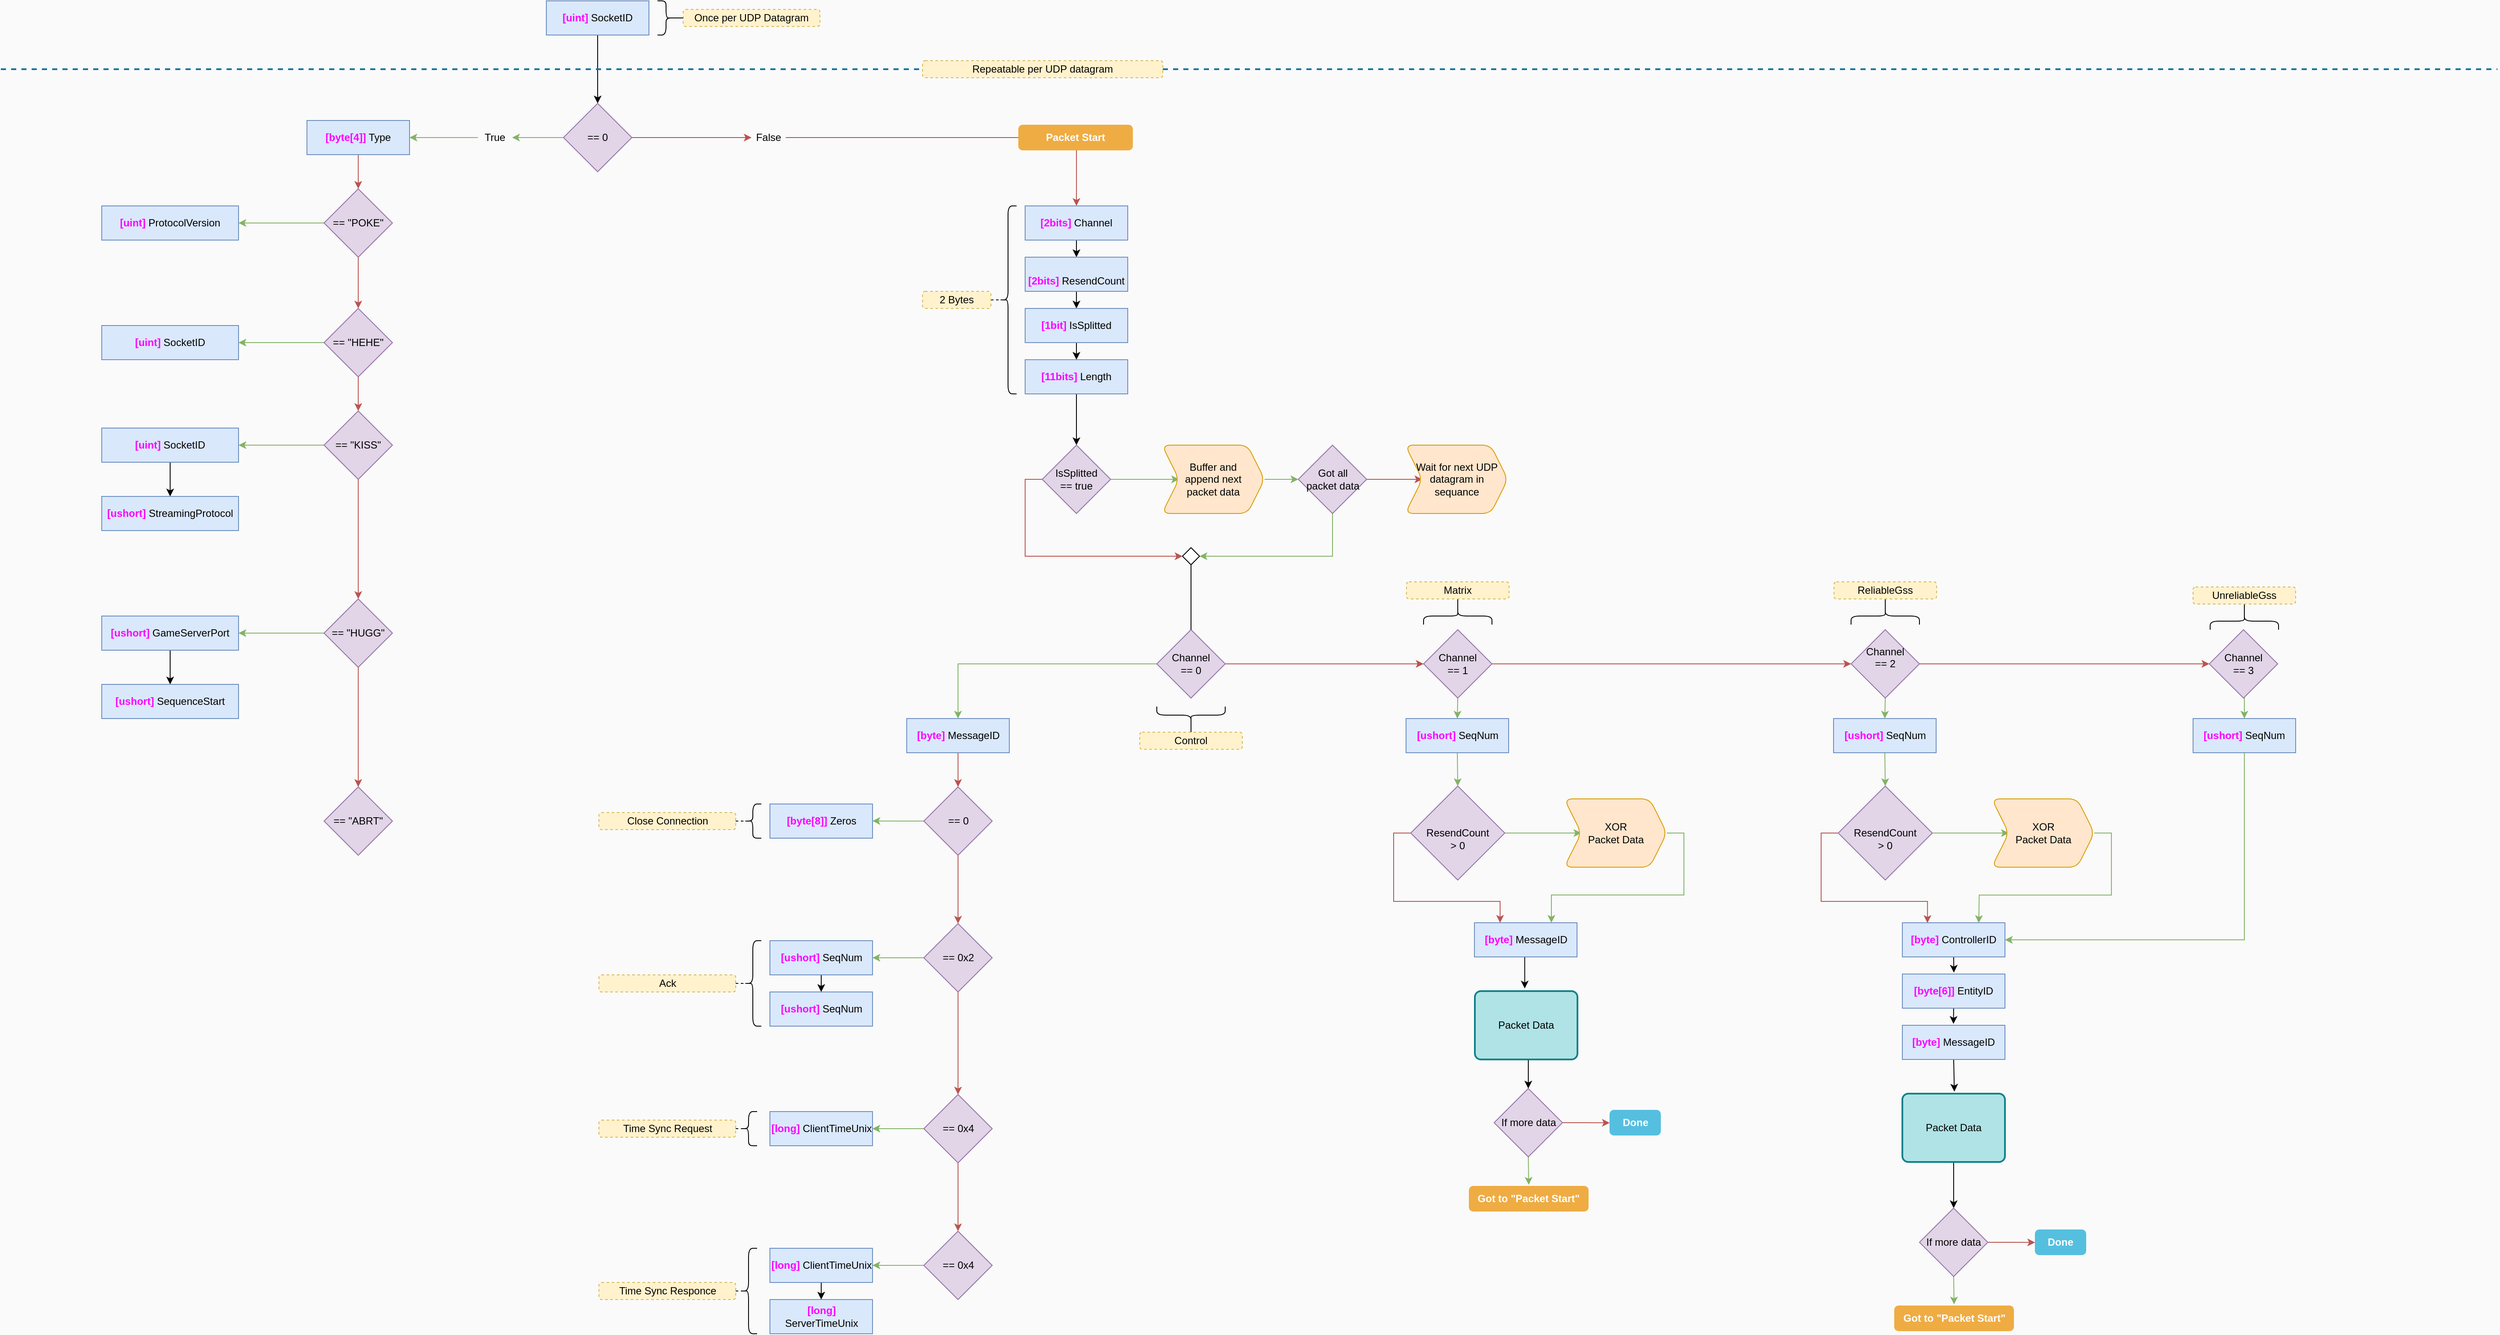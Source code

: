 <mxfile version="10.7.7" type="device"><diagram id="XU6tWNC5kM0793WoLSY4" name="Page-1"><mxGraphModel dx="3790" dy="2342" grid="0" gridSize="10" guides="1" tooltips="1" connect="1" arrows="1" fold="1" page="0" pageScale="1" pageWidth="850" pageHeight="1100" background="#FAFAFA" math="0" shadow="0"><root><mxCell id="0"/><mxCell id="1" parent="0"/><mxCell id="kHYOnAYjm4dUGrkL1IMa-3" style="edgeStyle=orthogonalEdgeStyle;rounded=0;orthogonalLoop=1;jettySize=auto;html=1;exitX=0.5;exitY=1;exitDx=0;exitDy=0;entryX=0.5;entryY=0;entryDx=0;entryDy=0;" parent="1" source="kHYOnAYjm4dUGrkL1IMa-1" target="kHYOnAYjm4dUGrkL1IMa-2" edge="1"><mxGeometry relative="1" as="geometry"/></mxCell><mxCell id="kHYOnAYjm4dUGrkL1IMa-1" value="&lt;div&gt;&lt;font color=&quot;#FF00FF&quot;&gt;&lt;b&gt;[uint]&lt;/b&gt;&lt;/font&gt; SocketID&lt;/div&gt;" style="rounded=0;whiteSpace=wrap;html=1;fillColor=#dae8fc;strokeColor=#6c8ebf;" parent="1" vertex="1"><mxGeometry x="360" y="-40" width="120" height="40" as="geometry"/></mxCell><mxCell id="kHYOnAYjm4dUGrkL1IMa-29" style="edgeStyle=orthogonalEdgeStyle;rounded=0;orthogonalLoop=1;jettySize=auto;html=1;exitX=0;exitY=0.5;exitDx=0;exitDy=0;fillColor=#d5e8d4;strokeColor=#82b366;" parent="1" source="kHYOnAYjm4dUGrkL1IMa-42" target="kHYOnAYjm4dUGrkL1IMa-4" edge="1"><mxGeometry relative="1" as="geometry"/></mxCell><mxCell id="kHYOnAYjm4dUGrkL1IMa-40" style="edgeStyle=orthogonalEdgeStyle;rounded=0;orthogonalLoop=1;jettySize=auto;html=1;exitX=1;exitY=0.5;exitDx=0;exitDy=0;entryX=0.5;entryY=0;entryDx=0;entryDy=0;fillColor=#f8cecc;strokeColor=#b85450;" parent="1" source="kHYOnAYjm4dUGrkL1IMa-45" target="kHYOnAYjm4dUGrkL1IMa-36" edge="1"><mxGeometry relative="1" as="geometry"/></mxCell><mxCell id="kHYOnAYjm4dUGrkL1IMa-2" value="== 0" style="rhombus;whiteSpace=wrap;html=1;fillColor=#e1d5e7;strokeColor=#9673a6;" parent="1" vertex="1"><mxGeometry x="380" y="80" width="80" height="80" as="geometry"/></mxCell><mxCell id="kHYOnAYjm4dUGrkL1IMa-6" style="edgeStyle=orthogonalEdgeStyle;rounded=0;orthogonalLoop=1;jettySize=auto;html=1;exitX=0.5;exitY=1;exitDx=0;exitDy=0;entryX=0.5;entryY=0;entryDx=0;entryDy=0;fillColor=#f8cecc;strokeColor=#b85450;" parent="1" source="kHYOnAYjm4dUGrkL1IMa-4" target="kHYOnAYjm4dUGrkL1IMa-5" edge="1"><mxGeometry relative="1" as="geometry"/></mxCell><mxCell id="kHYOnAYjm4dUGrkL1IMa-4" value="&lt;font color=&quot;#FF00FF&quot;&gt;&lt;b&gt;[byte[4]]&lt;/b&gt;&lt;/font&gt; Type" style="rounded=0;whiteSpace=wrap;html=1;fillColor=#dae8fc;strokeColor=#6c8ebf;" parent="1" vertex="1"><mxGeometry x="80" y="100" width="120" height="40" as="geometry"/></mxCell><mxCell id="kHYOnAYjm4dUGrkL1IMa-8" style="edgeStyle=orthogonalEdgeStyle;rounded=0;orthogonalLoop=1;jettySize=auto;html=1;entryX=1;entryY=0.5;entryDx=0;entryDy=0;fillColor=#d5e8d4;strokeColor=#82b366;" parent="1" source="kHYOnAYjm4dUGrkL1IMa-5" target="kHYOnAYjm4dUGrkL1IMa-7" edge="1"><mxGeometry relative="1" as="geometry"/></mxCell><mxCell id="kHYOnAYjm4dUGrkL1IMa-12" style="edgeStyle=orthogonalEdgeStyle;rounded=0;orthogonalLoop=1;jettySize=auto;html=1;exitX=0.5;exitY=1;exitDx=0;exitDy=0;entryX=0.5;entryY=0;entryDx=0;entryDy=0;fillColor=#f8cecc;strokeColor=#b85450;" parent="1" source="kHYOnAYjm4dUGrkL1IMa-5" target="kHYOnAYjm4dUGrkL1IMa-10" edge="1"><mxGeometry relative="1" as="geometry"/></mxCell><mxCell id="kHYOnAYjm4dUGrkL1IMa-5" value="== &quot;POKE&quot;" style="rhombus;whiteSpace=wrap;html=1;fillColor=#e1d5e7;strokeColor=#9673a6;" parent="1" vertex="1"><mxGeometry x="100" y="180" width="80" height="80" as="geometry"/></mxCell><mxCell id="kHYOnAYjm4dUGrkL1IMa-7" value="&lt;font color=&quot;#FF00FF&quot;&gt;&lt;b&gt;[uint]&lt;/b&gt;&lt;/font&gt; ProtocolVersion" style="rounded=0;whiteSpace=wrap;html=1;fillColor=#dae8fc;strokeColor=#6c8ebf;" parent="1" vertex="1"><mxGeometry x="-160" y="200" width="160" height="40" as="geometry"/></mxCell><mxCell id="kHYOnAYjm4dUGrkL1IMa-9" style="edgeStyle=orthogonalEdgeStyle;rounded=0;orthogonalLoop=1;jettySize=auto;html=1;entryX=1;entryY=0.5;entryDx=0;entryDy=0;fillColor=#d5e8d4;strokeColor=#82b366;" parent="1" source="kHYOnAYjm4dUGrkL1IMa-10" target="kHYOnAYjm4dUGrkL1IMa-11" edge="1"><mxGeometry relative="1" as="geometry"/></mxCell><mxCell id="kHYOnAYjm4dUGrkL1IMa-19" style="edgeStyle=orthogonalEdgeStyle;rounded=0;orthogonalLoop=1;jettySize=auto;html=1;exitX=0.5;exitY=1;exitDx=0;exitDy=0;entryX=0.5;entryY=0;entryDx=0;entryDy=0;fillColor=#f8cecc;strokeColor=#b85450;" parent="1" source="kHYOnAYjm4dUGrkL1IMa-10" target="kHYOnAYjm4dUGrkL1IMa-14" edge="1"><mxGeometry relative="1" as="geometry"/></mxCell><mxCell id="kHYOnAYjm4dUGrkL1IMa-10" value="== &quot;HEHE&quot;" style="rhombus;whiteSpace=wrap;html=1;fillColor=#e1d5e7;strokeColor=#9673a6;" parent="1" vertex="1"><mxGeometry x="100" y="320" width="80" height="80" as="geometry"/></mxCell><mxCell id="kHYOnAYjm4dUGrkL1IMa-11" value="&lt;font color=&quot;#FF00FF&quot;&gt;&lt;b&gt;[uint]&lt;/b&gt;&lt;/font&gt; SocketID" style="rounded=0;whiteSpace=wrap;html=1;fillColor=#dae8fc;strokeColor=#6c8ebf;" parent="1" vertex="1"><mxGeometry x="-160" y="340" width="160" height="40" as="geometry"/></mxCell><mxCell id="kHYOnAYjm4dUGrkL1IMa-13" style="edgeStyle=orthogonalEdgeStyle;rounded=0;orthogonalLoop=1;jettySize=auto;html=1;entryX=1;entryY=0.5;entryDx=0;entryDy=0;fillColor=#d5e8d4;strokeColor=#82b366;" parent="1" source="kHYOnAYjm4dUGrkL1IMa-14" target="kHYOnAYjm4dUGrkL1IMa-15" edge="1"><mxGeometry relative="1" as="geometry"/></mxCell><mxCell id="kHYOnAYjm4dUGrkL1IMa-22" style="edgeStyle=orthogonalEdgeStyle;rounded=0;orthogonalLoop=1;jettySize=auto;html=1;exitX=0.5;exitY=1;exitDx=0;exitDy=0;entryX=0.5;entryY=0;entryDx=0;entryDy=0;fillColor=#f8cecc;strokeColor=#b85450;" parent="1" source="kHYOnAYjm4dUGrkL1IMa-14" target="kHYOnAYjm4dUGrkL1IMa-17" edge="1"><mxGeometry relative="1" as="geometry"/></mxCell><mxCell id="kHYOnAYjm4dUGrkL1IMa-14" value="== &quot;KISS&quot;" style="rhombus;whiteSpace=wrap;html=1;fillColor=#e1d5e7;strokeColor=#9673a6;" parent="1" vertex="1"><mxGeometry x="100" y="440" width="80" height="80" as="geometry"/></mxCell><mxCell id="kHYOnAYjm4dUGrkL1IMa-21" style="edgeStyle=orthogonalEdgeStyle;rounded=0;orthogonalLoop=1;jettySize=auto;html=1;exitX=0.5;exitY=1;exitDx=0;exitDy=0;entryX=0.5;entryY=0;entryDx=0;entryDy=0;" parent="1" source="kHYOnAYjm4dUGrkL1IMa-15" target="kHYOnAYjm4dUGrkL1IMa-20" edge="1"><mxGeometry relative="1" as="geometry"/></mxCell><mxCell id="kHYOnAYjm4dUGrkL1IMa-15" value="&lt;font color=&quot;#FF00FF&quot;&gt;&lt;b&gt;[uint]&lt;/b&gt;&lt;/font&gt; SocketID" style="rounded=0;whiteSpace=wrap;html=1;fillColor=#dae8fc;strokeColor=#6c8ebf;" parent="1" vertex="1"><mxGeometry x="-160" y="460" width="160" height="40" as="geometry"/></mxCell><mxCell id="kHYOnAYjm4dUGrkL1IMa-16" style="edgeStyle=orthogonalEdgeStyle;rounded=0;orthogonalLoop=1;jettySize=auto;html=1;entryX=1;entryY=0.5;entryDx=0;entryDy=0;fillColor=#d5e8d4;strokeColor=#82b366;" parent="1" source="kHYOnAYjm4dUGrkL1IMa-17" target="kHYOnAYjm4dUGrkL1IMa-18" edge="1"><mxGeometry relative="1" as="geometry"/></mxCell><mxCell id="kHYOnAYjm4dUGrkL1IMa-27" style="edgeStyle=orthogonalEdgeStyle;rounded=0;orthogonalLoop=1;jettySize=auto;html=1;exitX=0.5;exitY=1;exitDx=0;exitDy=0;entryX=0.5;entryY=0;entryDx=0;entryDy=0;fillColor=#f8cecc;strokeColor=#b85450;" parent="1" source="kHYOnAYjm4dUGrkL1IMa-17" target="kHYOnAYjm4dUGrkL1IMa-26" edge="1"><mxGeometry relative="1" as="geometry"/></mxCell><mxCell id="kHYOnAYjm4dUGrkL1IMa-17" value="== &quot;HUGG&quot;" style="rhombus;whiteSpace=wrap;html=1;fillColor=#e1d5e7;strokeColor=#9673a6;" parent="1" vertex="1"><mxGeometry x="100" y="660" width="80" height="80" as="geometry"/></mxCell><mxCell id="kHYOnAYjm4dUGrkL1IMa-24" style="edgeStyle=orthogonalEdgeStyle;rounded=0;orthogonalLoop=1;jettySize=auto;html=1;exitX=0.5;exitY=1;exitDx=0;exitDy=0;entryX=0.5;entryY=0;entryDx=0;entryDy=0;" parent="1" source="kHYOnAYjm4dUGrkL1IMa-18" target="kHYOnAYjm4dUGrkL1IMa-23" edge="1"><mxGeometry relative="1" as="geometry"/></mxCell><mxCell id="kHYOnAYjm4dUGrkL1IMa-18" value="&lt;font color=&quot;#FF00FF&quot;&gt;&lt;b&gt;[ushort]&lt;/b&gt;&lt;/font&gt; GameServerPort" style="rounded=0;whiteSpace=wrap;html=1;fillColor=#dae8fc;strokeColor=#6c8ebf;" parent="1" vertex="1"><mxGeometry x="-160" y="680" width="160" height="40" as="geometry"/></mxCell><mxCell id="kHYOnAYjm4dUGrkL1IMa-20" value="&lt;font color=&quot;#FF00FF&quot;&gt;&lt;b&gt;[ushort]&lt;/b&gt;&lt;/font&gt; StreamingProtocol" style="rounded=0;whiteSpace=wrap;html=1;fillColor=#dae8fc;strokeColor=#6c8ebf;" parent="1" vertex="1"><mxGeometry x="-160" y="540" width="160" height="40" as="geometry"/></mxCell><mxCell id="kHYOnAYjm4dUGrkL1IMa-23" value="&lt;div&gt;&lt;font color=&quot;#FF00FF&quot;&gt;&lt;b&gt;[ushort]&lt;/b&gt;&lt;/font&gt; SequenceStart&lt;/div&gt;" style="rounded=0;whiteSpace=wrap;html=1;fillColor=#dae8fc;strokeColor=#6c8ebf;" parent="1" vertex="1"><mxGeometry x="-160" y="760" width="160" height="40" as="geometry"/></mxCell><mxCell id="kHYOnAYjm4dUGrkL1IMa-26" value="== &quot;ABRT&quot;" style="rhombus;whiteSpace=wrap;html=1;fillColor=#e1d5e7;strokeColor=#9673a6;" parent="1" vertex="1"><mxGeometry x="100" y="880" width="80" height="80" as="geometry"/></mxCell><mxCell id="kHYOnAYjm4dUGrkL1IMa-49" style="edgeStyle=orthogonalEdgeStyle;rounded=0;orthogonalLoop=1;jettySize=auto;html=1;exitX=0.5;exitY=1;exitDx=0;exitDy=0;entryX=0.5;entryY=0;entryDx=0;entryDy=0;" parent="1" source="kHYOnAYjm4dUGrkL1IMa-36" target="kHYOnAYjm4dUGrkL1IMa-37" edge="1"><mxGeometry relative="1" as="geometry"/></mxCell><mxCell id="kHYOnAYjm4dUGrkL1IMa-36" value="&lt;font color=&quot;#FF00FF&quot;&gt;&lt;b&gt;[2bits]&lt;/b&gt;&lt;/font&gt; Channel" style="rounded=0;whiteSpace=wrap;html=1;fillColor=#dae8fc;strokeColor=#6c8ebf;" parent="1" vertex="1"><mxGeometry x="920" y="200" width="120" height="40" as="geometry"/></mxCell><mxCell id="kHYOnAYjm4dUGrkL1IMa-50" style="edgeStyle=orthogonalEdgeStyle;rounded=0;orthogonalLoop=1;jettySize=auto;html=1;exitX=0.5;exitY=1;exitDx=0;exitDy=0;entryX=0.5;entryY=0;entryDx=0;entryDy=0;" parent="1" source="kHYOnAYjm4dUGrkL1IMa-37" target="kHYOnAYjm4dUGrkL1IMa-38" edge="1"><mxGeometry relative="1" as="geometry"/></mxCell><mxCell id="kHYOnAYjm4dUGrkL1IMa-37" value="&lt;div align=&quot;center&quot;&gt;&lt;b&gt;&lt;font color=&quot;#FF00FF&quot;&gt;&lt;br&gt;&lt;/font&gt;&lt;/b&gt;&lt;/div&gt;&lt;div align=&quot;center&quot;&gt;&lt;b&gt;&lt;font color=&quot;#FF00FF&quot;&gt;[2bits]&lt;/font&gt;&lt;/b&gt; ResendCount&lt;/div&gt;" style="rounded=0;whiteSpace=wrap;html=1;fillColor=#dae8fc;strokeColor=#6c8ebf;" parent="1" vertex="1"><mxGeometry x="920" y="260" width="120" height="40" as="geometry"/></mxCell><mxCell id="kHYOnAYjm4dUGrkL1IMa-51" style="edgeStyle=orthogonalEdgeStyle;rounded=0;orthogonalLoop=1;jettySize=auto;html=1;exitX=0.5;exitY=1;exitDx=0;exitDy=0;entryX=0.5;entryY=0;entryDx=0;entryDy=0;" parent="1" source="kHYOnAYjm4dUGrkL1IMa-38" target="kHYOnAYjm4dUGrkL1IMa-39" edge="1"><mxGeometry relative="1" as="geometry"/></mxCell><mxCell id="kHYOnAYjm4dUGrkL1IMa-38" value="&lt;font color=&quot;#FF00FF&quot;&gt;&lt;b&gt;[1bit]&lt;/b&gt;&lt;/font&gt; IsSplitted" style="rounded=0;whiteSpace=wrap;html=1;fillColor=#dae8fc;strokeColor=#6c8ebf;" parent="1" vertex="1"><mxGeometry x="920" y="320" width="120" height="40" as="geometry"/></mxCell><mxCell id="kHYOnAYjm4dUGrkL1IMa-197" style="edgeStyle=orthogonalEdgeStyle;rounded=1;orthogonalLoop=1;jettySize=auto;html=1;exitX=0.5;exitY=1;exitDx=0;exitDy=0;entryX=0.5;entryY=0;entryDx=0;entryDy=0;endArrow=classic;endFill=1;strokeWidth=1;" parent="1" source="kHYOnAYjm4dUGrkL1IMa-39" target="kHYOnAYjm4dUGrkL1IMa-196" edge="1"><mxGeometry relative="1" as="geometry"/></mxCell><mxCell id="kHYOnAYjm4dUGrkL1IMa-39" value="&lt;font color=&quot;#FF00FF&quot;&gt;&lt;b&gt;[11bits]&lt;/b&gt;&lt;/font&gt; Length" style="rounded=0;whiteSpace=wrap;html=1;fillColor=#dae8fc;strokeColor=#6c8ebf;" parent="1" vertex="1"><mxGeometry x="920" y="380" width="120" height="40" as="geometry"/></mxCell><mxCell id="kHYOnAYjm4dUGrkL1IMa-42" value="True" style="text;html=1;strokeColor=none;fillColor=none;align=center;verticalAlign=middle;whiteSpace=wrap;rounded=0;" parent="1" vertex="1"><mxGeometry x="280" y="110" width="40" height="20" as="geometry"/></mxCell><mxCell id="kHYOnAYjm4dUGrkL1IMa-44" style="edgeStyle=orthogonalEdgeStyle;rounded=0;orthogonalLoop=1;jettySize=auto;html=1;exitX=0;exitY=0.5;exitDx=0;exitDy=0;fillColor=#d5e8d4;strokeColor=#82b366;" parent="1" source="kHYOnAYjm4dUGrkL1IMa-2" target="kHYOnAYjm4dUGrkL1IMa-42" edge="1"><mxGeometry relative="1" as="geometry"><mxPoint x="380" y="120" as="sourcePoint"/><mxPoint x="200" y="120" as="targetPoint"/></mxGeometry></mxCell><mxCell id="kHYOnAYjm4dUGrkL1IMa-45" value="False" style="text;html=1;strokeColor=none;fillColor=none;align=center;verticalAlign=middle;whiteSpace=wrap;rounded=0;" parent="1" vertex="1"><mxGeometry x="600" y="110" width="40" height="20" as="geometry"/></mxCell><mxCell id="kHYOnAYjm4dUGrkL1IMa-48" style="edgeStyle=orthogonalEdgeStyle;rounded=0;orthogonalLoop=1;jettySize=auto;html=1;exitX=1;exitY=0.5;exitDx=0;exitDy=0;entryX=0;entryY=0.5;entryDx=0;entryDy=0;fillColor=#f8cecc;strokeColor=#b85450;" parent="1" source="kHYOnAYjm4dUGrkL1IMa-2" target="kHYOnAYjm4dUGrkL1IMa-45" edge="1"><mxGeometry relative="1" as="geometry"><mxPoint x="460" y="120" as="sourcePoint"/><mxPoint x="900" y="200" as="targetPoint"/></mxGeometry></mxCell><mxCell id="kHYOnAYjm4dUGrkL1IMa-52" value="" style="shape=curlyBracket;whiteSpace=wrap;html=1;rounded=1;" parent="1" vertex="1"><mxGeometry x="890" y="200" width="20" height="220" as="geometry"/></mxCell><mxCell id="kHYOnAYjm4dUGrkL1IMa-64" style="edgeStyle=orthogonalEdgeStyle;orthogonalLoop=1;jettySize=auto;html=1;exitX=1;exitY=0.5;exitDx=0;exitDy=0;entryX=0.1;entryY=0.5;entryDx=0;entryDy=0;entryPerimeter=0;endArrow=none;endFill=0;rounded=0;dashed=1;" parent="1" source="kHYOnAYjm4dUGrkL1IMa-53" target="kHYOnAYjm4dUGrkL1IMa-52" edge="1"><mxGeometry relative="1" as="geometry"/></mxCell><mxCell id="kHYOnAYjm4dUGrkL1IMa-53" value="2 Bytes" style="text;html=1;strokeColor=#d6b656;fillColor=#fff2cc;align=center;verticalAlign=middle;whiteSpace=wrap;rounded=1;glass=0;comic=0;shadow=0;dashed=1;" parent="1" vertex="1"><mxGeometry x="800" y="300" width="80" height="20" as="geometry"/></mxCell><mxCell id="kHYOnAYjm4dUGrkL1IMa-186" value="" style="endArrow=none;dashed=1;html=1;fillColor=#b1ddf0;strokeColor=#10739e;strokeWidth=2;rounded=1;" parent="1" source="kHYOnAYjm4dUGrkL1IMa-192" edge="1"><mxGeometry width="50" height="50" relative="1" as="geometry"><mxPoint x="-400" y="40" as="sourcePoint"/><mxPoint x="2642" y="40" as="targetPoint"/></mxGeometry></mxCell><mxCell id="kHYOnAYjm4dUGrkL1IMa-188" value="Once per UDP Datagram" style="text;html=1;strokeColor=#d6b656;fillColor=#fff2cc;align=center;verticalAlign=middle;whiteSpace=wrap;rounded=1;glass=0;comic=0;shadow=0;dashed=1;" parent="1" vertex="1"><mxGeometry x="520" y="-30" width="160" height="20" as="geometry"/></mxCell><mxCell id="kHYOnAYjm4dUGrkL1IMa-191" style="edgeStyle=orthogonalEdgeStyle;rounded=0;orthogonalLoop=1;jettySize=auto;html=1;exitX=0.1;exitY=0.5;exitDx=0;exitDy=0;exitPerimeter=0;entryX=0;entryY=0.5;entryDx=0;entryDy=0;endArrow=none;endFill=0;" parent="1" source="kHYOnAYjm4dUGrkL1IMa-190" target="kHYOnAYjm4dUGrkL1IMa-188" edge="1"><mxGeometry relative="1" as="geometry"/></mxCell><mxCell id="kHYOnAYjm4dUGrkL1IMa-190" value="" style="shape=curlyBracket;whiteSpace=wrap;html=1;rounded=1;shadow=0;glass=0;comic=0;fillColor=#ffffff;rotation=180;" parent="1" vertex="1"><mxGeometry x="490" y="-40" width="20" height="40" as="geometry"/></mxCell><mxCell id="kHYOnAYjm4dUGrkL1IMa-192" value="Repeatable per UDP datagram" style="text;html=1;strokeColor=#d6b656;fillColor=#fff2cc;align=center;verticalAlign=middle;whiteSpace=wrap;rounded=1;glass=0;comic=0;shadow=0;dashed=1;" parent="1" vertex="1"><mxGeometry x="800" y="30" width="281" height="20" as="geometry"/></mxCell><mxCell id="kHYOnAYjm4dUGrkL1IMa-194" value="" style="endArrow=none;dashed=1;html=1;fillColor=#b1ddf0;strokeColor=#10739e;strokeWidth=2;rounded=1;" parent="1" target="kHYOnAYjm4dUGrkL1IMa-192" edge="1"><mxGeometry width="50" height="50" relative="1" as="geometry"><mxPoint x="-278" y="40" as="sourcePoint"/><mxPoint x="2403" y="40" as="targetPoint"/></mxGeometry></mxCell><mxCell id="kHYOnAYjm4dUGrkL1IMa-199" style="edgeStyle=orthogonalEdgeStyle;rounded=1;orthogonalLoop=1;jettySize=auto;html=1;exitX=1;exitY=0.5;exitDx=0;exitDy=0;entryX=0;entryY=0.5;entryDx=0;entryDy=0;endArrow=classic;endFill=1;strokeWidth=1;fillColor=#d5e8d4;strokeColor=#82b366;" parent="1" source="kHYOnAYjm4dUGrkL1IMa-196" target="kHYOnAYjm4dUGrkL1IMa-198" edge="1"><mxGeometry relative="1" as="geometry"/></mxCell><mxCell id="kHYOnAYjm4dUGrkL1IMa-308" style="edgeStyle=orthogonalEdgeStyle;rounded=0;orthogonalLoop=1;jettySize=auto;html=1;exitX=0;exitY=0.5;exitDx=0;exitDy=0;entryX=0;entryY=0.5;entryDx=0;entryDy=0;endArrow=classic;endFill=1;strokeWidth=1;fillColor=#f8cecc;strokeColor=#b85450;" parent="1" source="kHYOnAYjm4dUGrkL1IMa-196" target="kHYOnAYjm4dUGrkL1IMa-304" edge="1"><mxGeometry relative="1" as="geometry"/></mxCell><mxCell id="kHYOnAYjm4dUGrkL1IMa-196" value="&lt;div&gt;IsSplitted&lt;/div&gt;&lt;div&gt;== true&lt;br&gt;&lt;/div&gt;" style="rhombus;whiteSpace=wrap;html=1;fillColor=#e1d5e7;strokeColor=#9673a6;" parent="1" vertex="1"><mxGeometry x="940" y="480" width="80" height="80" as="geometry"/></mxCell><mxCell id="kHYOnAYjm4dUGrkL1IMa-318" style="edgeStyle=orthogonalEdgeStyle;rounded=0;orthogonalLoop=1;jettySize=auto;html=1;exitX=1;exitY=0.5;exitDx=0;exitDy=0;entryX=0;entryY=0.5;entryDx=0;entryDy=0;endArrow=classic;endFill=1;strokeWidth=1;fillColor=#d5e8d4;strokeColor=#82b366;" parent="1" source="kHYOnAYjm4dUGrkL1IMa-198" target="kHYOnAYjm4dUGrkL1IMa-317" edge="1"><mxGeometry relative="1" as="geometry"/></mxCell><mxCell id="kHYOnAYjm4dUGrkL1IMa-198" value="&lt;div&gt;Buffer and&lt;/div&gt;&lt;div&gt;append next&lt;/div&gt;&lt;div&gt;packet data&lt;br&gt;&lt;/div&gt;" style="shape=step;perimeter=stepPerimeter;whiteSpace=wrap;html=1;fixedSize=1;rounded=1;shadow=0;glass=0;comic=0;fillColor=#ffe6cc;strokeColor=#d79b00;" parent="1" vertex="1"><mxGeometry x="1080" y="480" width="120" height="80" as="geometry"/></mxCell><mxCell id="7MWYJVQ-DsF2QG79rPwL-46" style="edgeStyle=orthogonalEdgeStyle;rounded=0;orthogonalLoop=1;jettySize=auto;html=1;exitX=1;exitY=0.5;exitDx=0;exitDy=0;entryX=0;entryY=0.5;entryDx=0;entryDy=0;fillColor=#f8cecc;strokeColor=#b85450;" edge="1" parent="1" source="kHYOnAYjm4dUGrkL1IMa-200" target="7MWYJVQ-DsF2QG79rPwL-45"><mxGeometry relative="1" as="geometry"/></mxCell><mxCell id="7MWYJVQ-DsF2QG79rPwL-58" style="edgeStyle=orthogonalEdgeStyle;rounded=0;orthogonalLoop=1;jettySize=auto;html=1;exitX=0.5;exitY=1;exitDx=0;exitDy=0;entryX=0.5;entryY=0;entryDx=0;entryDy=0;fillColor=#d5e8d4;strokeColor=#82b366;" edge="1" parent="1" source="kHYOnAYjm4dUGrkL1IMa-200" target="7MWYJVQ-DsF2QG79rPwL-48"><mxGeometry relative="1" as="geometry"/></mxCell><mxCell id="kHYOnAYjm4dUGrkL1IMa-200" value="&lt;div&gt;Channel&lt;/div&gt;&lt;div&gt;== 1&lt;br&gt;&lt;/div&gt;" style="rhombus;whiteSpace=wrap;html=1;fillColor=#e1d5e7;strokeColor=#9673a6;" parent="1" vertex="1"><mxGeometry x="1386" y="696" width="80" height="80" as="geometry"/></mxCell><mxCell id="kHYOnAYjm4dUGrkL1IMa-221" style="edgeStyle=orthogonalEdgeStyle;rounded=0;orthogonalLoop=1;jettySize=auto;html=1;exitX=1;exitY=0.5;exitDx=0;exitDy=0;entryX=0;entryY=0.5;entryDx=0;entryDy=0;endArrow=classic;endFill=1;strokeWidth=1;fillColor=#f8cecc;strokeColor=#b85450;" parent="1" source="kHYOnAYjm4dUGrkL1IMa-206" target="kHYOnAYjm4dUGrkL1IMa-200" edge="1"><mxGeometry relative="1" as="geometry"/></mxCell><mxCell id="kHYOnAYjm4dUGrkL1IMa-298" style="edgeStyle=orthogonalEdgeStyle;rounded=0;orthogonalLoop=1;jettySize=auto;html=1;exitX=0;exitY=0.5;exitDx=0;exitDy=0;entryX=0.5;entryY=0;entryDx=0;entryDy=0;endArrow=classic;endFill=1;strokeWidth=1;fillColor=#d5e8d4;strokeColor=#82b366;" parent="1" source="kHYOnAYjm4dUGrkL1IMa-206" target="kHYOnAYjm4dUGrkL1IMa-266" edge="1"><mxGeometry relative="1" as="geometry"/></mxCell><mxCell id="kHYOnAYjm4dUGrkL1IMa-206" value="&lt;div&gt;Channel&lt;/div&gt;&lt;div&gt;== 0&lt;/div&gt;" style="rhombus;whiteSpace=wrap;html=1;fillColor=#e1d5e7;strokeColor=#9673a6;" parent="1" vertex="1"><mxGeometry x="1074" y="696" width="80" height="80" as="geometry"/></mxCell><mxCell id="7MWYJVQ-DsF2QG79rPwL-89" style="edgeStyle=orthogonalEdgeStyle;rounded=0;orthogonalLoop=1;jettySize=auto;html=1;exitX=0.5;exitY=1;exitDx=0;exitDy=0;entryX=0.5;entryY=0;entryDx=0;entryDy=0;fillColor=#d5e8d4;strokeColor=#82b366;" edge="1" parent="1" source="kHYOnAYjm4dUGrkL1IMa-207" target="7MWYJVQ-DsF2QG79rPwL-88"><mxGeometry relative="1" as="geometry"/></mxCell><mxCell id="kHYOnAYjm4dUGrkL1IMa-207" value="&lt;div&gt;Channel&lt;/div&gt;&lt;div&gt;== 3&lt;br&gt;&lt;/div&gt;" style="rhombus;whiteSpace=wrap;html=1;fillColor=#e1d5e7;strokeColor=#9673a6;" parent="1" vertex="1"><mxGeometry x="2305" y="696" width="80" height="80" as="geometry"/></mxCell><mxCell id="kHYOnAYjm4dUGrkL1IMa-262" style="edgeStyle=orthogonalEdgeStyle;rounded=0;orthogonalLoop=1;jettySize=auto;html=1;exitX=0.1;exitY=0.5;exitDx=0;exitDy=0;exitPerimeter=0;entryX=0.5;entryY=1;entryDx=0;entryDy=0;endArrow=none;endFill=0;" parent="1" source="kHYOnAYjm4dUGrkL1IMa-263" target="kHYOnAYjm4dUGrkL1IMa-264" edge="1"><mxGeometry relative="1" as="geometry"/></mxCell><mxCell id="kHYOnAYjm4dUGrkL1IMa-263" value="" style="shape=curlyBracket;whiteSpace=wrap;html=1;rounded=1;shadow=0;glass=0;comic=0;fillColor=#ffffff;rotation=90;" parent="1" vertex="1"><mxGeometry x="2336" y="646" width="20" height="80" as="geometry"/></mxCell><mxCell id="kHYOnAYjm4dUGrkL1IMa-264" value="&lt;span&gt;UnreliableGss &lt;/span&gt;" style="text;html=1;strokeColor=#d6b656;fillColor=#fff2cc;align=center;verticalAlign=middle;whiteSpace=wrap;rounded=1;glass=0;comic=0;shadow=0;dashed=1;" parent="1" vertex="1"><mxGeometry x="2286" y="646" width="120" height="20" as="geometry"/></mxCell><mxCell id="kHYOnAYjm4dUGrkL1IMa-265" style="edgeStyle=orthogonalEdgeStyle;rounded=0;orthogonalLoop=1;jettySize=auto;html=1;exitX=0.5;exitY=1;exitDx=0;exitDy=0;entryX=0.5;entryY=0;entryDx=0;entryDy=0;endArrow=classic;endFill=1;fillColor=#f8cecc;strokeColor=#b85450;" parent="1" source="kHYOnAYjm4dUGrkL1IMa-266" target="kHYOnAYjm4dUGrkL1IMa-269" edge="1"><mxGeometry relative="1" as="geometry"/></mxCell><mxCell id="kHYOnAYjm4dUGrkL1IMa-266" value="&lt;font color=&quot;#FF00FF&quot;&gt;&lt;b&gt;[byte]&lt;/b&gt;&lt;/font&gt; MessageID" style="rounded=0;whiteSpace=wrap;html=1;fillColor=#dae8fc;strokeColor=#6c8ebf;" parent="1" vertex="1"><mxGeometry x="781.5" y="800" width="120" height="40" as="geometry"/></mxCell><mxCell id="kHYOnAYjm4dUGrkL1IMa-267" style="edgeStyle=orthogonalEdgeStyle;rounded=0;orthogonalLoop=1;jettySize=auto;html=1;exitX=0;exitY=0.5;exitDx=0;exitDy=0;entryX=1;entryY=0.5;entryDx=0;entryDy=0;endArrow=classic;endFill=1;fillColor=#d5e8d4;strokeColor=#82b366;" parent="1" source="kHYOnAYjm4dUGrkL1IMa-269" edge="1"><mxGeometry relative="1" as="geometry"><mxPoint x="741.5" y="919.833" as="targetPoint"/></mxGeometry></mxCell><mxCell id="kHYOnAYjm4dUGrkL1IMa-268" style="edgeStyle=orthogonalEdgeStyle;rounded=0;orthogonalLoop=1;jettySize=auto;html=1;exitX=0.5;exitY=1;exitDx=0;exitDy=0;entryX=0.5;entryY=0;entryDx=0;entryDy=0;endArrow=classic;endFill=1;fillColor=#f8cecc;strokeColor=#b85450;" parent="1" source="kHYOnAYjm4dUGrkL1IMa-269" target="kHYOnAYjm4dUGrkL1IMa-273" edge="1"><mxGeometry relative="1" as="geometry"/></mxCell><mxCell id="kHYOnAYjm4dUGrkL1IMa-269" value="== 0" style="rhombus;whiteSpace=wrap;html=1;fillColor=#e1d5e7;strokeColor=#9673a6;" parent="1" vertex="1"><mxGeometry x="801.5" y="880" width="80" height="80" as="geometry"/></mxCell><mxCell id="kHYOnAYjm4dUGrkL1IMa-270" value="&lt;font color=&quot;#FF00FF&quot;&gt;&lt;b&gt;[byte[8]]&lt;/b&gt;&lt;/font&gt; Zeros" style="rounded=0;whiteSpace=wrap;html=1;fillColor=#dae8fc;strokeColor=#6c8ebf;" parent="1" vertex="1"><mxGeometry x="621.5" y="900" width="120" height="40" as="geometry"/></mxCell><mxCell id="kHYOnAYjm4dUGrkL1IMa-271" style="edgeStyle=orthogonalEdgeStyle;rounded=0;orthogonalLoop=1;jettySize=auto;html=1;exitX=0;exitY=0.5;exitDx=0;exitDy=0;entryX=1;entryY=0.5;entryDx=0;entryDy=0;endArrow=classic;endFill=1;fillColor=#d5e8d4;strokeColor=#82b366;" parent="1" source="kHYOnAYjm4dUGrkL1IMa-273" target="kHYOnAYjm4dUGrkL1IMa-275" edge="1"><mxGeometry relative="1" as="geometry"/></mxCell><mxCell id="kHYOnAYjm4dUGrkL1IMa-272" style="edgeStyle=orthogonalEdgeStyle;rounded=0;orthogonalLoop=1;jettySize=auto;html=1;exitX=0.5;exitY=1;exitDx=0;exitDy=0;entryX=0.5;entryY=0;entryDx=0;entryDy=0;endArrow=classic;endFill=1;fillColor=#f8cecc;strokeColor=#b85450;" parent="1" source="kHYOnAYjm4dUGrkL1IMa-273" target="kHYOnAYjm4dUGrkL1IMa-279" edge="1"><mxGeometry relative="1" as="geometry"/></mxCell><mxCell id="kHYOnAYjm4dUGrkL1IMa-273" value="== 0x2" style="rhombus;whiteSpace=wrap;html=1;fillColor=#e1d5e7;strokeColor=#9673a6;" parent="1" vertex="1"><mxGeometry x="801.5" y="1040" width="80" height="80" as="geometry"/></mxCell><mxCell id="kHYOnAYjm4dUGrkL1IMa-274" style="edgeStyle=orthogonalEdgeStyle;rounded=0;orthogonalLoop=1;jettySize=auto;html=1;exitX=0.5;exitY=1;exitDx=0;exitDy=0;entryX=0.5;entryY=0;entryDx=0;entryDy=0;endArrow=classic;endFill=1;" parent="1" source="kHYOnAYjm4dUGrkL1IMa-275" target="kHYOnAYjm4dUGrkL1IMa-276" edge="1"><mxGeometry relative="1" as="geometry"/></mxCell><mxCell id="kHYOnAYjm4dUGrkL1IMa-275" value="&lt;font color=&quot;#FF00FF&quot;&gt;&lt;b&gt;[ushort]&lt;/b&gt;&lt;/font&gt; SeqNum" style="rounded=0;whiteSpace=wrap;html=1;fillColor=#dae8fc;strokeColor=#6c8ebf;" parent="1" vertex="1"><mxGeometry x="621.5" y="1060" width="120" height="40" as="geometry"/></mxCell><mxCell id="kHYOnAYjm4dUGrkL1IMa-276" value="&lt;font color=&quot;#FF00FF&quot;&gt;&lt;b&gt;[ushort]&lt;/b&gt;&lt;/font&gt; SeqNum" style="rounded=0;whiteSpace=wrap;html=1;fillColor=#dae8fc;strokeColor=#6c8ebf;" parent="1" vertex="1"><mxGeometry x="621.5" y="1120" width="120" height="40" as="geometry"/></mxCell><mxCell id="kHYOnAYjm4dUGrkL1IMa-277" style="edgeStyle=orthogonalEdgeStyle;rounded=0;orthogonalLoop=1;jettySize=auto;html=1;exitX=0;exitY=0.5;exitDx=0;exitDy=0;entryX=1;entryY=0.5;entryDx=0;entryDy=0;endArrow=classic;endFill=1;fillColor=#d5e8d4;strokeColor=#82b366;" parent="1" source="kHYOnAYjm4dUGrkL1IMa-279" target="kHYOnAYjm4dUGrkL1IMa-280" edge="1"><mxGeometry relative="1" as="geometry"/></mxCell><mxCell id="kHYOnAYjm4dUGrkL1IMa-278" style="edgeStyle=orthogonalEdgeStyle;rounded=0;orthogonalLoop=1;jettySize=auto;html=1;exitX=0.5;exitY=1;exitDx=0;exitDy=0;entryX=0.5;entryY=0;entryDx=0;entryDy=0;endArrow=classic;endFill=1;fillColor=#f8cecc;strokeColor=#b85450;" parent="1" source="kHYOnAYjm4dUGrkL1IMa-279" target="kHYOnAYjm4dUGrkL1IMa-282" edge="1"><mxGeometry relative="1" as="geometry"/></mxCell><mxCell id="kHYOnAYjm4dUGrkL1IMa-279" value="&lt;div&gt;== 0x4&lt;/div&gt;" style="rhombus;whiteSpace=wrap;html=1;fillColor=#e1d5e7;strokeColor=#9673a6;" parent="1" vertex="1"><mxGeometry x="801.5" y="1240" width="80" height="80" as="geometry"/></mxCell><mxCell id="kHYOnAYjm4dUGrkL1IMa-280" value="&lt;font color=&quot;#FF00FF&quot;&gt;&lt;b&gt;[long]&lt;/b&gt;&lt;/font&gt; ClientTimeUnix" style="rounded=0;whiteSpace=wrap;html=1;fillColor=#dae8fc;strokeColor=#6c8ebf;" parent="1" vertex="1"><mxGeometry x="621.5" y="1260" width="120" height="40" as="geometry"/></mxCell><mxCell id="kHYOnAYjm4dUGrkL1IMa-281" style="edgeStyle=orthogonalEdgeStyle;rounded=0;orthogonalLoop=1;jettySize=auto;html=1;exitX=0;exitY=0.5;exitDx=0;exitDy=0;entryX=1;entryY=0.5;entryDx=0;entryDy=0;endArrow=classic;endFill=1;fillColor=#d5e8d4;strokeColor=#82b366;" parent="1" source="kHYOnAYjm4dUGrkL1IMa-282" target="kHYOnAYjm4dUGrkL1IMa-284" edge="1"><mxGeometry relative="1" as="geometry"/></mxCell><mxCell id="kHYOnAYjm4dUGrkL1IMa-282" value="&lt;div&gt;== 0x4&lt;/div&gt;" style="rhombus;whiteSpace=wrap;html=1;fillColor=#e1d5e7;strokeColor=#9673a6;" parent="1" vertex="1"><mxGeometry x="801.5" y="1400" width="80" height="80" as="geometry"/></mxCell><mxCell id="kHYOnAYjm4dUGrkL1IMa-283" style="edgeStyle=orthogonalEdgeStyle;rounded=0;orthogonalLoop=1;jettySize=auto;html=1;exitX=0.5;exitY=1;exitDx=0;exitDy=0;entryX=0.5;entryY=0;entryDx=0;entryDy=0;endArrow=classic;endFill=1;" parent="1" source="kHYOnAYjm4dUGrkL1IMa-284" target="kHYOnAYjm4dUGrkL1IMa-285" edge="1"><mxGeometry relative="1" as="geometry"/></mxCell><mxCell id="kHYOnAYjm4dUGrkL1IMa-284" value="&lt;font color=&quot;#FF00FF&quot;&gt;&lt;b&gt;[long]&lt;/b&gt;&lt;/font&gt; ClientTimeUnix" style="rounded=0;whiteSpace=wrap;html=1;fillColor=#dae8fc;strokeColor=#6c8ebf;" parent="1" vertex="1"><mxGeometry x="621.5" y="1420" width="120" height="40" as="geometry"/></mxCell><mxCell id="kHYOnAYjm4dUGrkL1IMa-285" value="&lt;font color=&quot;#FF00FF&quot;&gt;&lt;b&gt;[long]&lt;/b&gt;&lt;/font&gt; ServerTimeUnix" style="rounded=0;whiteSpace=wrap;html=1;fillColor=#dae8fc;strokeColor=#6c8ebf;" parent="1" vertex="1"><mxGeometry x="621.5" y="1480" width="120" height="40" as="geometry"/></mxCell><mxCell id="kHYOnAYjm4dUGrkL1IMa-286" value="" style="shape=curlyBracket;whiteSpace=wrap;html=1;rounded=1;" parent="1" vertex="1"><mxGeometry x="591.5" y="900" width="20" height="40" as="geometry"/></mxCell><mxCell id="kHYOnAYjm4dUGrkL1IMa-287" style="edgeStyle=orthogonalEdgeStyle;orthogonalLoop=1;jettySize=auto;html=1;exitX=1;exitY=0.5;exitDx=0;exitDy=0;entryX=0.1;entryY=0.5;entryDx=0;entryDy=0;entryPerimeter=0;endArrow=none;endFill=0;rounded=0;dashed=1;" parent="1" source="kHYOnAYjm4dUGrkL1IMa-288" target="kHYOnAYjm4dUGrkL1IMa-286" edge="1"><mxGeometry relative="1" as="geometry"/></mxCell><mxCell id="kHYOnAYjm4dUGrkL1IMa-288" value="Close Connection" style="text;html=1;strokeColor=#d6b656;fillColor=#fff2cc;align=center;verticalAlign=middle;whiteSpace=wrap;rounded=1;glass=0;comic=0;shadow=0;dashed=1;" parent="1" vertex="1"><mxGeometry x="421.5" y="910" width="160" height="20" as="geometry"/></mxCell><mxCell id="kHYOnAYjm4dUGrkL1IMa-289" value="" style="shape=curlyBracket;whiteSpace=wrap;html=1;rounded=1;" parent="1" vertex="1"><mxGeometry x="591.5" y="1060" width="20" height="100" as="geometry"/></mxCell><mxCell id="kHYOnAYjm4dUGrkL1IMa-290" style="edgeStyle=orthogonalEdgeStyle;orthogonalLoop=1;jettySize=auto;html=1;exitX=1;exitY=0.5;exitDx=0;exitDy=0;entryX=0.1;entryY=0.5;entryDx=0;entryDy=0;entryPerimeter=0;endArrow=none;endFill=0;rounded=0;dashed=1;" parent="1" source="kHYOnAYjm4dUGrkL1IMa-291" target="kHYOnAYjm4dUGrkL1IMa-289" edge="1"><mxGeometry relative="1" as="geometry"/></mxCell><mxCell id="kHYOnAYjm4dUGrkL1IMa-291" value="Ack" style="text;html=1;strokeColor=#d6b656;fillColor=#fff2cc;align=center;verticalAlign=middle;whiteSpace=wrap;rounded=1;glass=0;comic=0;shadow=0;dashed=1;" parent="1" vertex="1"><mxGeometry x="421.5" y="1100" width="160" height="20" as="geometry"/></mxCell><mxCell id="kHYOnAYjm4dUGrkL1IMa-292" value="" style="shape=curlyBracket;whiteSpace=wrap;html=1;rounded=1;" parent="1" vertex="1"><mxGeometry x="586.5" y="1260" width="20" height="40" as="geometry"/></mxCell><mxCell id="kHYOnAYjm4dUGrkL1IMa-293" style="edgeStyle=orthogonalEdgeStyle;orthogonalLoop=1;jettySize=auto;html=1;exitX=1;exitY=0.5;exitDx=0;exitDy=0;entryX=0.1;entryY=0.5;entryDx=0;entryDy=0;entryPerimeter=0;endArrow=none;endFill=0;rounded=0;dashed=1;" parent="1" source="kHYOnAYjm4dUGrkL1IMa-294" target="kHYOnAYjm4dUGrkL1IMa-292" edge="1"><mxGeometry relative="1" as="geometry"/></mxCell><mxCell id="kHYOnAYjm4dUGrkL1IMa-294" value="Time Sync Request" style="text;html=1;strokeColor=#d6b656;fillColor=#fff2cc;align=center;verticalAlign=middle;whiteSpace=wrap;rounded=1;glass=0;comic=0;shadow=0;dashed=1;" parent="1" vertex="1"><mxGeometry x="421.5" y="1270" width="160" height="20" as="geometry"/></mxCell><mxCell id="kHYOnAYjm4dUGrkL1IMa-295" value="" style="shape=curlyBracket;whiteSpace=wrap;html=1;rounded=1;" parent="1" vertex="1"><mxGeometry x="586.5" y="1420" width="20" height="100" as="geometry"/></mxCell><mxCell id="kHYOnAYjm4dUGrkL1IMa-296" style="edgeStyle=orthogonalEdgeStyle;orthogonalLoop=1;jettySize=auto;html=1;exitX=1;exitY=0.5;exitDx=0;exitDy=0;entryX=0.1;entryY=0.5;entryDx=0;entryDy=0;entryPerimeter=0;endArrow=none;endFill=0;rounded=0;dashed=1;" parent="1" source="kHYOnAYjm4dUGrkL1IMa-297" target="kHYOnAYjm4dUGrkL1IMa-295" edge="1"><mxGeometry relative="1" as="geometry"/></mxCell><mxCell id="kHYOnAYjm4dUGrkL1IMa-297" value="Time Sync Responce" style="text;html=1;strokeColor=#d6b656;fillColor=#fff2cc;align=center;verticalAlign=middle;whiteSpace=wrap;rounded=1;glass=0;comic=0;shadow=0;dashed=1;" parent="1" vertex="1"><mxGeometry x="421.5" y="1460" width="160" height="20" as="geometry"/></mxCell><mxCell id="kHYOnAYjm4dUGrkL1IMa-299" style="edgeStyle=orthogonalEdgeStyle;rounded=0;orthogonalLoop=1;jettySize=auto;html=1;exitX=0.1;exitY=0.5;exitDx=0;exitDy=0;exitPerimeter=0;entryX=0.5;entryY=0;entryDx=0;entryDy=0;endArrow=none;endFill=0;" parent="1" source="kHYOnAYjm4dUGrkL1IMa-300" target="kHYOnAYjm4dUGrkL1IMa-301" edge="1"><mxGeometry relative="1" as="geometry"/></mxCell><mxCell id="kHYOnAYjm4dUGrkL1IMa-300" value="" style="shape=curlyBracket;whiteSpace=wrap;html=1;rounded=1;shadow=0;glass=0;comic=0;fillColor=#ffffff;rotation=-90;" parent="1" vertex="1"><mxGeometry x="1104" y="756" width="20" height="80" as="geometry"/></mxCell><mxCell id="kHYOnAYjm4dUGrkL1IMa-301" value="Control" style="text;html=1;strokeColor=#d6b656;fillColor=#fff2cc;align=center;verticalAlign=middle;whiteSpace=wrap;rounded=1;glass=0;comic=0;shadow=0;dashed=1;" parent="1" vertex="1"><mxGeometry x="1054" y="816" width="120" height="20" as="geometry"/></mxCell><mxCell id="kHYOnAYjm4dUGrkL1IMa-331" style="edgeStyle=orthogonalEdgeStyle;rounded=0;orthogonalLoop=1;jettySize=auto;html=1;exitX=0.5;exitY=1;exitDx=0;exitDy=0;entryX=0.5;entryY=0;entryDx=0;entryDy=0;endArrow=none;endFill=0;strokeWidth=1;" parent="1" source="kHYOnAYjm4dUGrkL1IMa-304" target="kHYOnAYjm4dUGrkL1IMa-206" edge="1"><mxGeometry relative="1" as="geometry"/></mxCell><mxCell id="kHYOnAYjm4dUGrkL1IMa-304" value="" style="rhombus;whiteSpace=wrap;html=1;rounded=0;shadow=0;glass=0;comic=0;fillColor=#ffffff;" parent="1" vertex="1"><mxGeometry x="1104" y="600" width="20" height="20" as="geometry"/></mxCell><mxCell id="kHYOnAYjm4dUGrkL1IMa-329" style="edgeStyle=orthogonalEdgeStyle;rounded=0;orthogonalLoop=1;jettySize=auto;html=1;exitX=1;exitY=0.5;exitDx=0;exitDy=0;entryX=0;entryY=0.5;entryDx=0;entryDy=0;endArrow=classic;endFill=1;strokeWidth=1;fillColor=#f8cecc;strokeColor=#b85450;" parent="1" source="kHYOnAYjm4dUGrkL1IMa-317" target="kHYOnAYjm4dUGrkL1IMa-323" edge="1"><mxGeometry relative="1" as="geometry"/></mxCell><mxCell id="kHYOnAYjm4dUGrkL1IMa-330" style="edgeStyle=orthogonalEdgeStyle;rounded=0;orthogonalLoop=1;jettySize=auto;html=1;exitX=0.5;exitY=1;exitDx=0;exitDy=0;entryX=1;entryY=0.5;entryDx=0;entryDy=0;endArrow=classic;endFill=1;strokeWidth=1;fillColor=#d5e8d4;strokeColor=#82b366;" parent="1" source="kHYOnAYjm4dUGrkL1IMa-317" target="kHYOnAYjm4dUGrkL1IMa-304" edge="1"><mxGeometry relative="1" as="geometry"/></mxCell><mxCell id="kHYOnAYjm4dUGrkL1IMa-317" value="&lt;div&gt;Got all&lt;/div&gt;&lt;div&gt;packet data&lt;/div&gt;" style="rhombus;whiteSpace=wrap;html=1;fillColor=#e1d5e7;strokeColor=#9673a6;" parent="1" vertex="1"><mxGeometry x="1239.5" y="480" width="80" height="80" as="geometry"/></mxCell><mxCell id="kHYOnAYjm4dUGrkL1IMa-323" value="&lt;div&gt;Wait for next UDP&lt;/div&gt;&lt;div&gt;datagram in sequance&lt;br&gt;&lt;/div&gt;" style="shape=step;perimeter=stepPerimeter;whiteSpace=wrap;html=1;fixedSize=1;rounded=1;shadow=0;glass=0;comic=0;fillColor=#ffe6cc;strokeColor=#d79b00;" parent="1" vertex="1"><mxGeometry x="1364.5" y="480" width="120" height="80" as="geometry"/></mxCell><mxCell id="kHYOnAYjm4dUGrkL1IMa-332" value="Packet Start" style="html=1;shadow=0;dashed=0;shape=mxgraph.bootstrap.rrect;align=center;rSize=5;strokeColor=none;fillColor=#EFAC43;fontColor=#ffffff;fontStyle=1;whiteSpace=wrap;rounded=1;glass=0;comic=0;" parent="1" vertex="1"><mxGeometry x="912" y="105" width="134" height="30" as="geometry"/></mxCell><mxCell id="7MWYJVQ-DsF2QG79rPwL-73" style="edgeStyle=orthogonalEdgeStyle;rounded=0;orthogonalLoop=1;jettySize=auto;html=1;exitX=0.5;exitY=1;exitDx=0;exitDy=0;entryX=0.5;entryY=0;entryDx=0;entryDy=0;fillColor=#d5e8d4;strokeColor=#82b366;" edge="1" parent="1" source="7MWYJVQ-DsF2QG79rPwL-45" target="7MWYJVQ-DsF2QG79rPwL-67"><mxGeometry relative="1" as="geometry"/></mxCell><mxCell id="7MWYJVQ-DsF2QG79rPwL-87" style="edgeStyle=orthogonalEdgeStyle;rounded=0;orthogonalLoop=1;jettySize=auto;html=1;exitX=1;exitY=0.5;exitDx=0;exitDy=0;entryX=0;entryY=0.5;entryDx=0;entryDy=0;fillColor=#f8cecc;strokeColor=#b85450;" edge="1" parent="1" source="7MWYJVQ-DsF2QG79rPwL-45" target="kHYOnAYjm4dUGrkL1IMa-207"><mxGeometry relative="1" as="geometry"/></mxCell><mxCell id="7MWYJVQ-DsF2QG79rPwL-45" value="&lt;div&gt;Channel&lt;/div&gt;&lt;div&gt;== 2&lt;/div&gt;&lt;div&gt;&lt;br&gt;&lt;/div&gt;" style="rhombus;whiteSpace=wrap;html=1;fillColor=#e1d5e7;strokeColor=#9673a6;" vertex="1" parent="1"><mxGeometry x="1886" y="696" width="80" height="80" as="geometry"/></mxCell><mxCell id="7MWYJVQ-DsF2QG79rPwL-65" style="edgeStyle=orthogonalEdgeStyle;rounded=0;orthogonalLoop=1;jettySize=auto;html=1;exitX=0.5;exitY=1;exitDx=0;exitDy=0;entryX=0.5;entryY=0;entryDx=0;entryDy=0;fillColor=#d5e8d4;strokeColor=#82b366;" edge="1" parent="1" source="7MWYJVQ-DsF2QG79rPwL-48" target="7MWYJVQ-DsF2QG79rPwL-61"><mxGeometry relative="1" as="geometry"/></mxCell><mxCell id="7MWYJVQ-DsF2QG79rPwL-48" value="&lt;font color=&quot;#FF00FF&quot;&gt;&lt;b&gt;[ushort]&lt;/b&gt;&lt;/font&gt; SeqNum" style="rounded=0;whiteSpace=wrap;html=1;fillColor=#dae8fc;strokeColor=#6c8ebf;" vertex="1" parent="1"><mxGeometry x="1365.5" y="800" width="120" height="40" as="geometry"/></mxCell><mxCell id="7MWYJVQ-DsF2QG79rPwL-49" style="edgeStyle=orthogonalEdgeStyle;rounded=0;orthogonalLoop=1;jettySize=auto;html=1;exitX=0.5;exitY=1;exitDx=0;exitDy=0;entryX=0.486;entryY=-0.039;entryDx=0;entryDy=0;entryPerimeter=0;endArrow=classic;endFill=1;" edge="1" parent="1" source="7MWYJVQ-DsF2QG79rPwL-50" target="7MWYJVQ-DsF2QG79rPwL-52"><mxGeometry relative="1" as="geometry"/></mxCell><mxCell id="7MWYJVQ-DsF2QG79rPwL-50" value="&lt;font color=&quot;#FF00FF&quot;&gt;&lt;b&gt;[byte]&lt;/b&gt;&lt;/font&gt; MessageID" style="rounded=0;whiteSpace=wrap;html=1;fillColor=#dae8fc;strokeColor=#6c8ebf;" vertex="1" parent="1"><mxGeometry x="1445.5" y="1039" width="120" height="40" as="geometry"/></mxCell><mxCell id="7MWYJVQ-DsF2QG79rPwL-51" style="edgeStyle=orthogonalEdgeStyle;rounded=0;orthogonalLoop=1;jettySize=auto;html=1;exitX=0.5;exitY=1;exitDx=0;exitDy=0;entryX=0.5;entryY=0;entryDx=0;entryDy=0;endArrow=classic;endFill=1;strokeWidth=1;" edge="1" parent="1" source="7MWYJVQ-DsF2QG79rPwL-52" target="7MWYJVQ-DsF2QG79rPwL-55"><mxGeometry relative="1" as="geometry"/></mxCell><mxCell id="7MWYJVQ-DsF2QG79rPwL-52" value="Packet Data" style="rounded=1;whiteSpace=wrap;html=1;absoluteArcSize=1;arcSize=14;strokeWidth=2;shadow=0;glass=0;comic=0;fillColor=#b0e3e6;strokeColor=#0e8088;" vertex="1" parent="1"><mxGeometry x="1446" y="1119" width="120" height="80" as="geometry"/></mxCell><mxCell id="7MWYJVQ-DsF2QG79rPwL-53" style="edgeStyle=orthogonalEdgeStyle;rounded=0;orthogonalLoop=1;jettySize=auto;html=1;exitX=0.5;exitY=1;exitDx=0;exitDy=0;entryX=0.5;entryY=-0.046;entryDx=0;entryDy=0;entryPerimeter=0;endArrow=classic;endFill=1;strokeWidth=1;fillColor=#d5e8d4;strokeColor=#82b366;" edge="1" parent="1" source="7MWYJVQ-DsF2QG79rPwL-55" target="7MWYJVQ-DsF2QG79rPwL-57"><mxGeometry relative="1" as="geometry"/></mxCell><mxCell id="7MWYJVQ-DsF2QG79rPwL-54" style="edgeStyle=orthogonalEdgeStyle;rounded=0;orthogonalLoop=1;jettySize=auto;html=1;exitX=1;exitY=0.5;exitDx=0;exitDy=0;entryX=0.004;entryY=0.508;entryDx=0;entryDy=0;entryPerimeter=0;endArrow=classic;endFill=1;strokeWidth=1;fillColor=#f8cecc;strokeColor=#b85450;" edge="1" parent="1" source="7MWYJVQ-DsF2QG79rPwL-55" target="7MWYJVQ-DsF2QG79rPwL-56"><mxGeometry relative="1" as="geometry"/></mxCell><mxCell id="7MWYJVQ-DsF2QG79rPwL-55" value="If more data" style="rhombus;whiteSpace=wrap;html=1;fillColor=#e1d5e7;strokeColor=#9673a6;" vertex="1" parent="1"><mxGeometry x="1468.5" y="1233" width="80" height="80" as="geometry"/></mxCell><mxCell id="7MWYJVQ-DsF2QG79rPwL-56" value="Done" style="html=1;shadow=0;dashed=0;shape=mxgraph.bootstrap.rrect;align=center;rSize=5;strokeColor=none;fillColor=#55BFE0;fontColor=#ffffff;fontStyle=1;whiteSpace=wrap;rounded=1;glass=0;comic=0;" vertex="1" parent="1"><mxGeometry x="1603.5" y="1258" width="60" height="30" as="geometry"/></mxCell><mxCell id="7MWYJVQ-DsF2QG79rPwL-57" value="Got to &quot;Packet Start&quot;" style="html=1;shadow=0;dashed=0;shape=mxgraph.bootstrap.rrect;align=center;rSize=5;strokeColor=none;fillColor=#EFAC43;fontColor=#ffffff;fontStyle=1;whiteSpace=wrap;rounded=1;glass=0;comic=0;" vertex="1" parent="1"><mxGeometry x="1439" y="1347" width="140" height="30" as="geometry"/></mxCell><mxCell id="7MWYJVQ-DsF2QG79rPwL-59" style="edgeStyle=orthogonalEdgeStyle;rounded=0;orthogonalLoop=1;jettySize=auto;html=1;exitX=1;exitY=0.5;exitDx=0;exitDy=0;entryX=0;entryY=0.5;entryDx=0;entryDy=0;endArrow=classic;endFill=1;fillColor=#d5e8d4;strokeColor=#82b366;" edge="1" parent="1" source="7MWYJVQ-DsF2QG79rPwL-61" target="7MWYJVQ-DsF2QG79rPwL-63"><mxGeometry relative="1" as="geometry"/></mxCell><mxCell id="7MWYJVQ-DsF2QG79rPwL-60" style="edgeStyle=orthogonalEdgeStyle;rounded=0;orthogonalLoop=1;jettySize=auto;html=1;exitX=0;exitY=0.5;exitDx=0;exitDy=0;entryX=0.25;entryY=0;entryDx=0;entryDy=0;endArrow=classic;endFill=1;strokeWidth=1;fillColor=#f8cecc;strokeColor=#b85450;" edge="1" parent="1" source="7MWYJVQ-DsF2QG79rPwL-61" target="7MWYJVQ-DsF2QG79rPwL-50"><mxGeometry relative="1" as="geometry"><mxPoint x="1500.759" y="1048.966" as="targetPoint"/></mxGeometry></mxCell><mxCell id="7MWYJVQ-DsF2QG79rPwL-61" value="&lt;div&gt;&lt;br&gt;&lt;/div&gt;&lt;div&gt;ResendCount &lt;br&gt;&lt;/div&gt;&lt;div&gt;&amp;gt; 0&lt;br&gt;&lt;/div&gt;" style="rhombus;whiteSpace=wrap;html=1;fillColor=#e1d5e7;strokeColor=#9673a6;" vertex="1" parent="1"><mxGeometry x="1371" y="879" width="110" height="110" as="geometry"/></mxCell><mxCell id="7MWYJVQ-DsF2QG79rPwL-62" style="edgeStyle=orthogonalEdgeStyle;rounded=0;orthogonalLoop=1;jettySize=auto;html=1;exitX=1;exitY=0.5;exitDx=0;exitDy=0;entryX=0.75;entryY=0;entryDx=0;entryDy=0;endArrow=classic;endFill=1;strokeWidth=1;fillColor=#d5e8d4;strokeColor=#82b366;" edge="1" parent="1" source="7MWYJVQ-DsF2QG79rPwL-63" target="7MWYJVQ-DsF2QG79rPwL-50"><mxGeometry relative="1" as="geometry"><mxPoint x="1520.759" y="1048.966" as="targetPoint"/></mxGeometry></mxCell><mxCell id="7MWYJVQ-DsF2QG79rPwL-63" value="&lt;div&gt;XOR&lt;/div&gt;&lt;div&gt;Packet Data&lt;/div&gt;" style="shape=step;perimeter=stepPerimeter;whiteSpace=wrap;html=1;fixedSize=1;rounded=1;shadow=0;glass=0;comic=0;fillColor=#ffe6cc;strokeColor=#d79b00;" vertex="1" parent="1"><mxGeometry x="1550.5" y="894" width="120" height="80" as="geometry"/></mxCell><mxCell id="7MWYJVQ-DsF2QG79rPwL-66" style="edgeStyle=orthogonalEdgeStyle;rounded=0;orthogonalLoop=1;jettySize=auto;html=1;exitX=0.5;exitY=1;exitDx=0;exitDy=0;entryX=0.5;entryY=0;entryDx=0;entryDy=0;fillColor=#d5e8d4;strokeColor=#82b366;" edge="1" parent="1" source="7MWYJVQ-DsF2QG79rPwL-67" target="7MWYJVQ-DsF2QG79rPwL-70"><mxGeometry relative="1" as="geometry"/></mxCell><mxCell id="7MWYJVQ-DsF2QG79rPwL-67" value="&lt;font color=&quot;#FF00FF&quot;&gt;&lt;b&gt;[ushort]&lt;/b&gt;&lt;/font&gt; SeqNum" style="rounded=0;whiteSpace=wrap;html=1;fillColor=#dae8fc;strokeColor=#6c8ebf;" vertex="1" parent="1"><mxGeometry x="1865.5" y="800" width="120" height="40" as="geometry"/></mxCell><mxCell id="7MWYJVQ-DsF2QG79rPwL-68" style="edgeStyle=orthogonalEdgeStyle;rounded=0;orthogonalLoop=1;jettySize=auto;html=1;exitX=1;exitY=0.5;exitDx=0;exitDy=0;entryX=0;entryY=0.5;entryDx=0;entryDy=0;endArrow=classic;endFill=1;fillColor=#d5e8d4;strokeColor=#82b366;" edge="1" parent="1" source="7MWYJVQ-DsF2QG79rPwL-70" target="7MWYJVQ-DsF2QG79rPwL-72"><mxGeometry relative="1" as="geometry"/></mxCell><mxCell id="7MWYJVQ-DsF2QG79rPwL-69" style="edgeStyle=orthogonalEdgeStyle;rounded=0;orthogonalLoop=1;jettySize=auto;html=1;exitX=0;exitY=0.5;exitDx=0;exitDy=0;entryX=0.25;entryY=0;entryDx=0;entryDy=0;endArrow=classic;endFill=1;strokeWidth=1;fillColor=#f8cecc;strokeColor=#b85450;" edge="1" parent="1" source="7MWYJVQ-DsF2QG79rPwL-70"><mxGeometry relative="1" as="geometry"><mxPoint x="1975.353" y="1039.235" as="targetPoint"/><Array as="points"><mxPoint x="1851" y="934"/><mxPoint x="1851" y="1014"/><mxPoint x="1975" y="1014"/></Array></mxGeometry></mxCell><mxCell id="7MWYJVQ-DsF2QG79rPwL-70" value="&lt;div&gt;&lt;br&gt;&lt;/div&gt;&lt;div&gt;ResendCount &lt;br&gt;&lt;/div&gt;&lt;div&gt;&amp;gt; 0&lt;br&gt;&lt;/div&gt;" style="rhombus;whiteSpace=wrap;html=1;fillColor=#e1d5e7;strokeColor=#9673a6;" vertex="1" parent="1"><mxGeometry x="1871" y="879" width="110" height="110" as="geometry"/></mxCell><mxCell id="7MWYJVQ-DsF2QG79rPwL-71" style="edgeStyle=orthogonalEdgeStyle;rounded=0;orthogonalLoop=1;jettySize=auto;html=1;exitX=1;exitY=0.5;exitDx=0;exitDy=0;entryX=0.75;entryY=0;entryDx=0;entryDy=0;endArrow=classic;endFill=1;strokeWidth=1;fillColor=#d5e8d4;strokeColor=#82b366;" edge="1" parent="1" source="7MWYJVQ-DsF2QG79rPwL-72"><mxGeometry relative="1" as="geometry"><mxPoint x="2035.353" y="1039.235" as="targetPoint"/></mxGeometry></mxCell><mxCell id="7MWYJVQ-DsF2QG79rPwL-72" value="&lt;div&gt;XOR&lt;/div&gt;&lt;div&gt;Packet Data&lt;/div&gt;" style="shape=step;perimeter=stepPerimeter;whiteSpace=wrap;html=1;fixedSize=1;rounded=1;shadow=0;glass=0;comic=0;fillColor=#ffe6cc;strokeColor=#d79b00;" vertex="1" parent="1"><mxGeometry x="2050.5" y="894" width="120" height="80" as="geometry"/></mxCell><mxCell id="7MWYJVQ-DsF2QG79rPwL-74" style="edgeStyle=orthogonalEdgeStyle;rounded=0;orthogonalLoop=1;jettySize=auto;html=1;exitX=0.5;exitY=1;exitDx=0;exitDy=0;entryX=0.502;entryY=-0.042;entryDx=0;entryDy=0;entryPerimeter=0;endArrow=classic;endFill=1;" edge="1" parent="1" source="7MWYJVQ-DsF2QG79rPwL-75" target="7MWYJVQ-DsF2QG79rPwL-77"><mxGeometry relative="1" as="geometry"/></mxCell><mxCell id="7MWYJVQ-DsF2QG79rPwL-75" value="&lt;font color=&quot;#FF00FF&quot;&gt;&lt;b&gt;[byte]&lt;/b&gt;&lt;/font&gt; ControllerID" style="rounded=0;whiteSpace=wrap;html=1;fillColor=#dae8fc;strokeColor=#6c8ebf;" vertex="1" parent="1"><mxGeometry x="1946" y="1039" width="120" height="40" as="geometry"/></mxCell><mxCell id="7MWYJVQ-DsF2QG79rPwL-76" style="edgeStyle=orthogonalEdgeStyle;rounded=0;orthogonalLoop=1;jettySize=auto;html=1;exitX=0.5;exitY=1;exitDx=0;exitDy=0;entryX=0.498;entryY=-0.042;entryDx=0;entryDy=0;entryPerimeter=0;endArrow=classic;endFill=1;" edge="1" parent="1" source="7MWYJVQ-DsF2QG79rPwL-77" target="7MWYJVQ-DsF2QG79rPwL-79"><mxGeometry relative="1" as="geometry"/></mxCell><mxCell id="7MWYJVQ-DsF2QG79rPwL-77" value="&lt;font color=&quot;#FF00FF&quot;&gt;&lt;b&gt;[byte[6]]&lt;/b&gt;&lt;/font&gt; EntityID" style="rounded=0;whiteSpace=wrap;html=1;fillColor=#dae8fc;strokeColor=#6c8ebf;" vertex="1" parent="1"><mxGeometry x="1946" y="1099" width="120" height="40" as="geometry"/></mxCell><mxCell id="7MWYJVQ-DsF2QG79rPwL-78" style="edgeStyle=orthogonalEdgeStyle;rounded=0;orthogonalLoop=1;jettySize=auto;html=1;exitX=0.5;exitY=1;exitDx=0;exitDy=0;entryX=0.507;entryY=-0.03;entryDx=0;entryDy=0;entryPerimeter=0;endArrow=classic;endFill=1;" edge="1" parent="1" source="7MWYJVQ-DsF2QG79rPwL-79" target="7MWYJVQ-DsF2QG79rPwL-81"><mxGeometry relative="1" as="geometry"/></mxCell><mxCell id="7MWYJVQ-DsF2QG79rPwL-79" value="&lt;font color=&quot;#FF00FF&quot;&gt;&lt;b&gt;[byte]&lt;/b&gt;&lt;/font&gt; MessageID" style="rounded=0;whiteSpace=wrap;html=1;fillColor=#dae8fc;strokeColor=#6c8ebf;" vertex="1" parent="1"><mxGeometry x="1946" y="1159" width="120" height="40" as="geometry"/></mxCell><mxCell id="7MWYJVQ-DsF2QG79rPwL-80" style="edgeStyle=orthogonalEdgeStyle;rounded=0;orthogonalLoop=1;jettySize=auto;html=1;exitX=0.5;exitY=1;exitDx=0;exitDy=0;entryX=0.5;entryY=0;entryDx=0;entryDy=0;endArrow=classic;endFill=1;strokeWidth=1;" edge="1" parent="1" source="7MWYJVQ-DsF2QG79rPwL-81" target="7MWYJVQ-DsF2QG79rPwL-84"><mxGeometry relative="1" as="geometry"/></mxCell><mxCell id="7MWYJVQ-DsF2QG79rPwL-81" value="Packet Data" style="rounded=1;whiteSpace=wrap;html=1;absoluteArcSize=1;arcSize=14;strokeWidth=2;shadow=0;glass=0;comic=0;fillColor=#b0e3e6;strokeColor=#0e8088;" vertex="1" parent="1"><mxGeometry x="1946" y="1239" width="120" height="80" as="geometry"/></mxCell><mxCell id="7MWYJVQ-DsF2QG79rPwL-82" style="edgeStyle=orthogonalEdgeStyle;rounded=0;orthogonalLoop=1;jettySize=auto;html=1;exitX=0.5;exitY=1;exitDx=0;exitDy=0;entryX=0.5;entryY=-0.046;entryDx=0;entryDy=0;entryPerimeter=0;endArrow=classic;endFill=1;strokeWidth=1;fillColor=#d5e8d4;strokeColor=#82b366;" edge="1" parent="1" source="7MWYJVQ-DsF2QG79rPwL-84" target="7MWYJVQ-DsF2QG79rPwL-86"><mxGeometry relative="1" as="geometry"/></mxCell><mxCell id="7MWYJVQ-DsF2QG79rPwL-83" style="edgeStyle=orthogonalEdgeStyle;rounded=0;orthogonalLoop=1;jettySize=auto;html=1;exitX=1;exitY=0.5;exitDx=0;exitDy=0;entryX=0.004;entryY=0.508;entryDx=0;entryDy=0;entryPerimeter=0;endArrow=classic;endFill=1;strokeWidth=1;fillColor=#f8cecc;strokeColor=#b85450;" edge="1" parent="1" source="7MWYJVQ-DsF2QG79rPwL-84" target="7MWYJVQ-DsF2QG79rPwL-85"><mxGeometry relative="1" as="geometry"/></mxCell><mxCell id="7MWYJVQ-DsF2QG79rPwL-84" value="If more data" style="rhombus;whiteSpace=wrap;html=1;fillColor=#e1d5e7;strokeColor=#9673a6;" vertex="1" parent="1"><mxGeometry x="1966" y="1373" width="80" height="80" as="geometry"/></mxCell><mxCell id="7MWYJVQ-DsF2QG79rPwL-85" value="Done" style="html=1;shadow=0;dashed=0;shape=mxgraph.bootstrap.rrect;align=center;rSize=5;strokeColor=none;fillColor=#55BFE0;fontColor=#ffffff;fontStyle=1;whiteSpace=wrap;rounded=1;glass=0;comic=0;" vertex="1" parent="1"><mxGeometry x="2101" y="1398" width="60" height="30" as="geometry"/></mxCell><mxCell id="7MWYJVQ-DsF2QG79rPwL-86" value="Got to &quot;Packet Start&quot;" style="html=1;shadow=0;dashed=0;shape=mxgraph.bootstrap.rrect;align=center;rSize=5;strokeColor=none;fillColor=#EFAC43;fontColor=#ffffff;fontStyle=1;whiteSpace=wrap;rounded=1;glass=0;comic=0;" vertex="1" parent="1"><mxGeometry x="1936.5" y="1487" width="140" height="30" as="geometry"/></mxCell><mxCell id="7MWYJVQ-DsF2QG79rPwL-90" style="edgeStyle=orthogonalEdgeStyle;rounded=0;orthogonalLoop=1;jettySize=auto;html=1;exitX=0.5;exitY=1;exitDx=0;exitDy=0;entryX=1;entryY=0.5;entryDx=0;entryDy=0;fillColor=#d5e8d4;strokeColor=#82b366;" edge="1" parent="1" source="7MWYJVQ-DsF2QG79rPwL-88" target="7MWYJVQ-DsF2QG79rPwL-75"><mxGeometry relative="1" as="geometry"/></mxCell><mxCell id="7MWYJVQ-DsF2QG79rPwL-88" value="&lt;font color=&quot;#FF00FF&quot;&gt;&lt;b&gt;[ushort]&lt;/b&gt;&lt;/font&gt; SeqNum" style="rounded=0;whiteSpace=wrap;html=1;fillColor=#dae8fc;strokeColor=#6c8ebf;" vertex="1" parent="1"><mxGeometry x="2286" y="800" width="120" height="40" as="geometry"/></mxCell><mxCell id="7MWYJVQ-DsF2QG79rPwL-98" style="edgeStyle=orthogonalEdgeStyle;rounded=0;orthogonalLoop=1;jettySize=auto;html=1;exitX=0.1;exitY=0.5;exitDx=0;exitDy=0;exitPerimeter=0;entryX=0.5;entryY=1;entryDx=0;entryDy=0;endArrow=none;endFill=0;" edge="1" parent="1" source="7MWYJVQ-DsF2QG79rPwL-99" target="7MWYJVQ-DsF2QG79rPwL-100"><mxGeometry relative="1" as="geometry"/></mxCell><mxCell id="7MWYJVQ-DsF2QG79rPwL-99" value="" style="shape=curlyBracket;whiteSpace=wrap;html=1;rounded=1;shadow=0;glass=0;comic=0;fillColor=#ffffff;rotation=90;" vertex="1" parent="1"><mxGeometry x="1916" y="640" width="20" height="80" as="geometry"/></mxCell><mxCell id="7MWYJVQ-DsF2QG79rPwL-100" value="&lt;span&gt;ReliableGss &lt;/span&gt;" style="text;html=1;strokeColor=#d6b656;fillColor=#fff2cc;align=center;verticalAlign=middle;whiteSpace=wrap;rounded=1;glass=0;comic=0;shadow=0;dashed=1;" vertex="1" parent="1"><mxGeometry x="1866" y="640" width="120" height="20" as="geometry"/></mxCell><mxCell id="7MWYJVQ-DsF2QG79rPwL-101" style="edgeStyle=orthogonalEdgeStyle;rounded=0;orthogonalLoop=1;jettySize=auto;html=1;exitX=0.1;exitY=0.5;exitDx=0;exitDy=0;exitPerimeter=0;entryX=0.5;entryY=1;entryDx=0;entryDy=0;endArrow=none;endFill=0;" edge="1" parent="1" source="7MWYJVQ-DsF2QG79rPwL-102" target="7MWYJVQ-DsF2QG79rPwL-103"><mxGeometry relative="1" as="geometry"/></mxCell><mxCell id="7MWYJVQ-DsF2QG79rPwL-102" value="" style="shape=curlyBracket;whiteSpace=wrap;html=1;rounded=1;shadow=0;glass=0;comic=0;fillColor=#ffffff;rotation=90;" vertex="1" parent="1"><mxGeometry x="1416" y="640" width="20" height="80" as="geometry"/></mxCell><mxCell id="7MWYJVQ-DsF2QG79rPwL-103" value="&lt;div&gt;Matrix&lt;/div&gt;" style="text;html=1;strokeColor=#d6b656;fillColor=#fff2cc;align=center;verticalAlign=middle;whiteSpace=wrap;rounded=1;glass=0;comic=0;shadow=0;dashed=1;" vertex="1" parent="1"><mxGeometry x="1366" y="640" width="120" height="20" as="geometry"/></mxCell></root></mxGraphModel></diagram></mxfile>